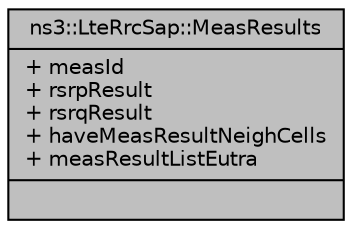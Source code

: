 digraph "ns3::LteRrcSap::MeasResults"
{
  edge [fontname="Helvetica",fontsize="10",labelfontname="Helvetica",labelfontsize="10"];
  node [fontname="Helvetica",fontsize="10",shape=record];
  Node1 [label="{ns3::LteRrcSap::MeasResults\n|+ measId\l+ rsrpResult\l+ rsrqResult\l+ haveMeasResultNeighCells\l+ measResultListEutra\l|}",height=0.2,width=0.4,color="black", fillcolor="grey75", style="filled", fontcolor="black"];
}
